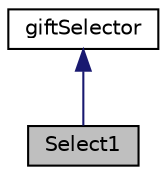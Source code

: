 digraph "Select1"
{
  edge [fontname="Helvetica",fontsize="10",labelfontname="Helvetica",labelfontsize="10"];
  node [fontname="Helvetica",fontsize="10",shape=record];
  Node1 [label="Select1",height=0.2,width=0.4,color="black", fillcolor="grey75", style="filled", fontcolor="black"];
  Node2 -> Node1 [dir="back",color="midnightblue",fontsize="10",style="solid",fontname="Helvetica"];
  Node2 [label="giftSelector",height=0.2,width=0.4,color="black", fillcolor="white", style="filled",URL="$classgiftSelector.html",tooltip="CLASS GIFTSELECTOR containing attributes and member function for ques 8. "];
}
